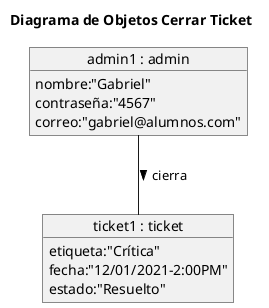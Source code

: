 @startuml

title Diagrama de Objetos Cerrar Ticket

object "admin1 : admin" as usuario{
    nombre:"Gabriel"
    contraseña:"4567"
    correo:"gabriel@alumnos.com"

}
object "ticket1 : ticket" as ticket{
    etiqueta:"Crítica"
    fecha:"12/01/2021-2:00PM"
    estado:"Resuelto"
}
usuario-- ticket: > cierra

@enduml